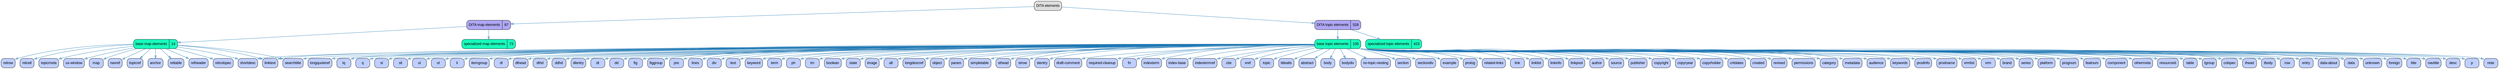 // DITA Topic and Map Stats
strict digraph {
				
  // Root node
  
	"DITA elements" [label ="DITA elements" fontname="Arial" shape="Mrecord" style="filled"  fillcolor="#DDDDDD"]
			
  // Other nodes
      
	"map elements" [label ="DITA map elements | 87" fontname="Arial" shape="Mrecord" style="filled"  fillcolor="#AFA7F4"]
         
	"baseMapElements" [label ="base map elements | 14" fontname="Arial" shape="Mrecord" style="filled"  fillcolor="#1AFABC"]
            
	"map" [label ="map" fontname="Arial" shape="Mrecord" style="filled"  fillcolor="#BFCFFF"]
            
	"navref" [label ="navref" fontname="Arial" shape="Mrecord" style="filled"  fillcolor="#BFCFFF"]
            
	"topicref" [label ="topicref" fontname="Arial" shape="Mrecord" style="filled"  fillcolor="#BFCFFF"]
            
	"anchor" [label ="anchor" fontname="Arial" shape="Mrecord" style="filled"  fillcolor="#BFCFFF"]
            
	"reltable" [label ="reltable" fontname="Arial" shape="Mrecord" style="filled"  fillcolor="#BFCFFF"]
            
	"relheader" [label ="relheader" fontname="Arial" shape="Mrecord" style="filled"  fillcolor="#BFCFFF"]
            
	"relcolspec" [label ="relcolspec" fontname="Arial" shape="Mrecord" style="filled"  fillcolor="#BFCFFF"]
            
	"relrow" [label ="relrow" fontname="Arial" shape="Mrecord" style="filled"  fillcolor="#BFCFFF"]
            
	"relcell" [label ="relcell" fontname="Arial" shape="Mrecord" style="filled"  fillcolor="#BFCFFF"]
            
	"topicmeta" [label ="topicmeta" fontname="Arial" shape="Mrecord" style="filled"  fillcolor="#BFCFFF"]
            
	"shortdesc" [label ="shortdesc" fontname="Arial" shape="Mrecord" style="filled"  fillcolor="#BFCFFF"]
            
	"linktext" [label ="linktext" fontname="Arial" shape="Mrecord" style="filled"  fillcolor="#BFCFFF"]
            
	"searchtitle" [label ="searchtitle" fontname="Arial" shape="Mrecord" style="filled"  fillcolor="#BFCFFF"]
            
	"ux-window" [label ="ux-window" fontname="Arial" shape="Mrecord" style="filled"  fillcolor="#BFCFFF"]
         
         
	"specializedMapElements" [label ="specialized map elements | 73" fontname="Arial" shape="Mrecord" style="filled"  fillcolor="#1AFABC"]
      
      
	"topic elements" [label ="DITA topic elements | 528" fontname="Arial" shape="Mrecord" style="filled"  fillcolor="#AFA7F4"]
         
	"baseTopicElements" [label ="base topic elements | 105" fontname="Arial" shape="Mrecord" style="filled"  fillcolor="#1AFABC"]
            
	"author" [label ="author" fontname="Arial" shape="Mrecord" style="filled"  fillcolor="#BFCFFF"]
            
	"source" [label ="source" fontname="Arial" shape="Mrecord" style="filled"  fillcolor="#BFCFFF"]
            
	"publisher" [label ="publisher" fontname="Arial" shape="Mrecord" style="filled"  fillcolor="#BFCFFF"]
            
	"copyright" [label ="copyright" fontname="Arial" shape="Mrecord" style="filled"  fillcolor="#BFCFFF"]
            
	"copyryear" [label ="copyryear" fontname="Arial" shape="Mrecord" style="filled"  fillcolor="#BFCFFF"]
            
	"copyrholder" [label ="copyrholder" fontname="Arial" shape="Mrecord" style="filled"  fillcolor="#BFCFFF"]
            
	"critdates" [label ="critdates" fontname="Arial" shape="Mrecord" style="filled"  fillcolor="#BFCFFF"]
            
	"created" [label ="created" fontname="Arial" shape="Mrecord" style="filled"  fillcolor="#BFCFFF"]
            
	"revised" [label ="revised" fontname="Arial" shape="Mrecord" style="filled"  fillcolor="#BFCFFF"]
            
	"permissions" [label ="permissions" fontname="Arial" shape="Mrecord" style="filled"  fillcolor="#BFCFFF"]
            
	"category" [label ="category" fontname="Arial" shape="Mrecord" style="filled"  fillcolor="#BFCFFF"]
            
	"metadata" [label ="metadata" fontname="Arial" shape="Mrecord" style="filled"  fillcolor="#BFCFFF"]
            
	"audience" [label ="audience" fontname="Arial" shape="Mrecord" style="filled"  fillcolor="#BFCFFF"]
            
	"keywords" [label ="keywords" fontname="Arial" shape="Mrecord" style="filled"  fillcolor="#BFCFFF"]
            
	"prodinfo" [label ="prodinfo" fontname="Arial" shape="Mrecord" style="filled"  fillcolor="#BFCFFF"]
            
	"prodname" [label ="prodname" fontname="Arial" shape="Mrecord" style="filled"  fillcolor="#BFCFFF"]
            
	"vrmlist" [label ="vrmlist" fontname="Arial" shape="Mrecord" style="filled"  fillcolor="#BFCFFF"]
            
	"vrm" [label ="vrm" fontname="Arial" shape="Mrecord" style="filled"  fillcolor="#BFCFFF"]
            
	"brand" [label ="brand" fontname="Arial" shape="Mrecord" style="filled"  fillcolor="#BFCFFF"]
            
	"series" [label ="series" fontname="Arial" shape="Mrecord" style="filled"  fillcolor="#BFCFFF"]
            
	"platform" [label ="platform" fontname="Arial" shape="Mrecord" style="filled"  fillcolor="#BFCFFF"]
            
	"prognum" [label ="prognum" fontname="Arial" shape="Mrecord" style="filled"  fillcolor="#BFCFFF"]
            
	"featnum" [label ="featnum" fontname="Arial" shape="Mrecord" style="filled"  fillcolor="#BFCFFF"]
            
	"component" [label ="component" fontname="Arial" shape="Mrecord" style="filled"  fillcolor="#BFCFFF"]
            
	"othermeta" [label ="othermeta" fontname="Arial" shape="Mrecord" style="filled"  fillcolor="#BFCFFF"]
            
	"resourceid" [label ="resourceid" fontname="Arial" shape="Mrecord" style="filled"  fillcolor="#BFCFFF"]
            
	"table" [label ="table" fontname="Arial" shape="Mrecord" style="filled"  fillcolor="#BFCFFF"]
            
	"tgroup" [label ="tgroup" fontname="Arial" shape="Mrecord" style="filled"  fillcolor="#BFCFFF"]
            
	"colspec" [label ="colspec" fontname="Arial" shape="Mrecord" style="filled"  fillcolor="#BFCFFF"]
            
	"thead" [label ="thead" fontname="Arial" shape="Mrecord" style="filled"  fillcolor="#BFCFFF"]
            
	"tbody" [label ="tbody" fontname="Arial" shape="Mrecord" style="filled"  fillcolor="#BFCFFF"]
            
	"row" [label ="row" fontname="Arial" shape="Mrecord" style="filled"  fillcolor="#BFCFFF"]
            
	"entry" [label ="entry" fontname="Arial" shape="Mrecord" style="filled"  fillcolor="#BFCFFF"]
            
	"data-about" [label ="data-about" fontname="Arial" shape="Mrecord" style="filled"  fillcolor="#BFCFFF"]
            
	"data" [label ="data" fontname="Arial" shape="Mrecord" style="filled"  fillcolor="#BFCFFF"]
            
	"unknown" [label ="unknown" fontname="Arial" shape="Mrecord" style="filled"  fillcolor="#BFCFFF"]
            
	"foreign" [label ="foreign" fontname="Arial" shape="Mrecord" style="filled"  fillcolor="#BFCFFF"]
            
	"title" [label ="title" fontname="Arial" shape="Mrecord" style="filled"  fillcolor="#BFCFFF"]
            
	"navtitle" [label ="navtitle" fontname="Arial" shape="Mrecord" style="filled"  fillcolor="#BFCFFF"]
            
	"desc" [label ="desc" fontname="Arial" shape="Mrecord" style="filled"  fillcolor="#BFCFFF"]
            
	"p" [label ="p" fontname="Arial" shape="Mrecord" style="filled"  fillcolor="#BFCFFF"]
            
	"note" [label ="note" fontname="Arial" shape="Mrecord" style="filled"  fillcolor="#BFCFFF"]
            
	"longquoteref" [label ="longquoteref" fontname="Arial" shape="Mrecord" style="filled"  fillcolor="#BFCFFF"]
            
	"lq" [label ="lq" fontname="Arial" shape="Mrecord" style="filled"  fillcolor="#BFCFFF"]
            
	"q" [label ="q" fontname="Arial" shape="Mrecord" style="filled"  fillcolor="#BFCFFF"]
            
	"sl" [label ="sl" fontname="Arial" shape="Mrecord" style="filled"  fillcolor="#BFCFFF"]
            
	"sli" [label ="sli" fontname="Arial" shape="Mrecord" style="filled"  fillcolor="#BFCFFF"]
            
	"ul" [label ="ul" fontname="Arial" shape="Mrecord" style="filled"  fillcolor="#BFCFFF"]
            
	"ol" [label ="ol" fontname="Arial" shape="Mrecord" style="filled"  fillcolor="#BFCFFF"]
            
	"li" [label ="li" fontname="Arial" shape="Mrecord" style="filled"  fillcolor="#BFCFFF"]
            
	"itemgroup" [label ="itemgroup" fontname="Arial" shape="Mrecord" style="filled"  fillcolor="#BFCFFF"]
            
	"dl" [label ="dl" fontname="Arial" shape="Mrecord" style="filled"  fillcolor="#BFCFFF"]
            
	"dlhead" [label ="dlhead" fontname="Arial" shape="Mrecord" style="filled"  fillcolor="#BFCFFF"]
            
	"dthd" [label ="dthd" fontname="Arial" shape="Mrecord" style="filled"  fillcolor="#BFCFFF"]
            
	"ddhd" [label ="ddhd" fontname="Arial" shape="Mrecord" style="filled"  fillcolor="#BFCFFF"]
            
	"dlentry" [label ="dlentry" fontname="Arial" shape="Mrecord" style="filled"  fillcolor="#BFCFFF"]
            
	"dt" [label ="dt" fontname="Arial" shape="Mrecord" style="filled"  fillcolor="#BFCFFF"]
            
	"dd" [label ="dd" fontname="Arial" shape="Mrecord" style="filled"  fillcolor="#BFCFFF"]
            
	"fig" [label ="fig" fontname="Arial" shape="Mrecord" style="filled"  fillcolor="#BFCFFF"]
            
	"figgroup" [label ="figgroup" fontname="Arial" shape="Mrecord" style="filled"  fillcolor="#BFCFFF"]
            
	"pre" [label ="pre" fontname="Arial" shape="Mrecord" style="filled"  fillcolor="#BFCFFF"]
            
	"lines" [label ="lines" fontname="Arial" shape="Mrecord" style="filled"  fillcolor="#BFCFFF"]
            
	"div" [label ="div" fontname="Arial" shape="Mrecord" style="filled"  fillcolor="#BFCFFF"]
            
	"text" [label ="text" fontname="Arial" shape="Mrecord" style="filled"  fillcolor="#BFCFFF"]
            
	"keyword" [label ="keyword" fontname="Arial" shape="Mrecord" style="filled"  fillcolor="#BFCFFF"]
            
	"term" [label ="term" fontname="Arial" shape="Mrecord" style="filled"  fillcolor="#BFCFFF"]
            
	"ph" [label ="ph" fontname="Arial" shape="Mrecord" style="filled"  fillcolor="#BFCFFF"]
            
	"tm" [label ="tm" fontname="Arial" shape="Mrecord" style="filled"  fillcolor="#BFCFFF"]
            
	"boolean" [label ="boolean" fontname="Arial" shape="Mrecord" style="filled"  fillcolor="#BFCFFF"]
            
	"state" [label ="state" fontname="Arial" shape="Mrecord" style="filled"  fillcolor="#BFCFFF"]
            
	"image" [label ="image" fontname="Arial" shape="Mrecord" style="filled"  fillcolor="#BFCFFF"]
            
	"alt" [label ="alt" fontname="Arial" shape="Mrecord" style="filled"  fillcolor="#BFCFFF"]
            
	"longdescref" [label ="longdescref" fontname="Arial" shape="Mrecord" style="filled"  fillcolor="#BFCFFF"]
            
	"object" [label ="object" fontname="Arial" shape="Mrecord" style="filled"  fillcolor="#BFCFFF"]
            
	"param" [label ="param" fontname="Arial" shape="Mrecord" style="filled"  fillcolor="#BFCFFF"]
            
	"simpletable" [label ="simpletable" fontname="Arial" shape="Mrecord" style="filled"  fillcolor="#BFCFFF"]
            
	"sthead" [label ="sthead" fontname="Arial" shape="Mrecord" style="filled"  fillcolor="#BFCFFF"]
            
	"strow" [label ="strow" fontname="Arial" shape="Mrecord" style="filled"  fillcolor="#BFCFFF"]
            
	"stentry" [label ="stentry" fontname="Arial" shape="Mrecord" style="filled"  fillcolor="#BFCFFF"]
            
	"draft-comment" [label ="draft-comment" fontname="Arial" shape="Mrecord" style="filled"  fillcolor="#BFCFFF"]
            
	"required-cleanup" [label ="required-cleanup" fontname="Arial" shape="Mrecord" style="filled"  fillcolor="#BFCFFF"]
            
	"fn" [label ="fn" fontname="Arial" shape="Mrecord" style="filled"  fillcolor="#BFCFFF"]
            
	"indexterm" [label ="indexterm" fontname="Arial" shape="Mrecord" style="filled"  fillcolor="#BFCFFF"]
            
	"index-base" [label ="index-base" fontname="Arial" shape="Mrecord" style="filled"  fillcolor="#BFCFFF"]
            
	"indextermref" [label ="indextermref" fontname="Arial" shape="Mrecord" style="filled"  fillcolor="#BFCFFF"]
            
	"cite" [label ="cite" fontname="Arial" shape="Mrecord" style="filled"  fillcolor="#BFCFFF"]
            
	"xref" [label ="xref" fontname="Arial" shape="Mrecord" style="filled"  fillcolor="#BFCFFF"]
            
	"topic" [label ="topic" fontname="Arial" shape="Mrecord" style="filled"  fillcolor="#BFCFFF"]
            
	"titlealts" [label ="titlealts" fontname="Arial" shape="Mrecord" style="filled"  fillcolor="#BFCFFF"]
            
	"searchtitle" [label ="searchtitle" fontname="Arial" shape="Mrecord" style="filled"  fillcolor="#BFCFFF"]
            
	"shortdesc" [label ="shortdesc" fontname="Arial" shape="Mrecord" style="filled"  fillcolor="#BFCFFF"]
            
	"abstract" [label ="abstract" fontname="Arial" shape="Mrecord" style="filled"  fillcolor="#BFCFFF"]
            
	"body" [label ="body" fontname="Arial" shape="Mrecord" style="filled"  fillcolor="#BFCFFF"]
            
	"bodydiv" [label ="bodydiv" fontname="Arial" shape="Mrecord" style="filled"  fillcolor="#BFCFFF"]
            
	"no-topic-nesting" [label ="no-topic-nesting" fontname="Arial" shape="Mrecord" style="filled"  fillcolor="#BFCFFF"]
            
	"section" [label ="section" fontname="Arial" shape="Mrecord" style="filled"  fillcolor="#BFCFFF"]
            
	"sectiondiv" [label ="sectiondiv" fontname="Arial" shape="Mrecord" style="filled"  fillcolor="#BFCFFF"]
            
	"example" [label ="example" fontname="Arial" shape="Mrecord" style="filled"  fillcolor="#BFCFFF"]
            
	"prolog" [label ="prolog" fontname="Arial" shape="Mrecord" style="filled"  fillcolor="#BFCFFF"]
            
	"related-links" [label ="related-links" fontname="Arial" shape="Mrecord" style="filled"  fillcolor="#BFCFFF"]
            
	"link" [label ="link" fontname="Arial" shape="Mrecord" style="filled"  fillcolor="#BFCFFF"]
            
	"linktext" [label ="linktext" fontname="Arial" shape="Mrecord" style="filled"  fillcolor="#BFCFFF"]
            
	"linklist" [label ="linklist" fontname="Arial" shape="Mrecord" style="filled"  fillcolor="#BFCFFF"]
            
	"linkinfo" [label ="linkinfo" fontname="Arial" shape="Mrecord" style="filled"  fillcolor="#BFCFFF"]
            
	"linkpool" [label ="linkpool" fontname="Arial" shape="Mrecord" style="filled"  fillcolor="#BFCFFF"]
         
         
	"specializedTopic" [label ="specialized topic elements | 423" fontname="Arial" shape="Mrecord" style="filled"  fillcolor="#1AFABC"]
      
   
  // Edges
      
	"DITA elements" -> "map elements" [fillcolor="#a6cee3" color="#1f78b4"]
         
	"map elements" -> "baseMapElements" [fillcolor="#a6cee3" color="#1f78b4"]
            
	"baseMapElements" -> "map" [fillcolor="#a6cee3" color="#1f78b4"]
            
	"baseMapElements" -> "navref" [fillcolor="#a6cee3" color="#1f78b4"]
            
	"baseMapElements" -> "topicref" [fillcolor="#a6cee3" color="#1f78b4"]
            
	"baseMapElements" -> "anchor" [fillcolor="#a6cee3" color="#1f78b4"]
            
	"baseMapElements" -> "reltable" [fillcolor="#a6cee3" color="#1f78b4"]
            
	"baseMapElements" -> "relheader" [fillcolor="#a6cee3" color="#1f78b4"]
            
	"baseMapElements" -> "relcolspec" [fillcolor="#a6cee3" color="#1f78b4"]
            
	"baseMapElements" -> "relrow" [fillcolor="#a6cee3" color="#1f78b4"]
            
	"baseMapElements" -> "relcell" [fillcolor="#a6cee3" color="#1f78b4"]
            
	"baseMapElements" -> "topicmeta" [fillcolor="#a6cee3" color="#1f78b4"]
            
	"baseMapElements" -> "shortdesc" [fillcolor="#a6cee3" color="#1f78b4"]
            
	"baseMapElements" -> "linktext" [fillcolor="#a6cee3" color="#1f78b4"]
            
	"baseMapElements" -> "searchtitle" [fillcolor="#a6cee3" color="#1f78b4"]
            
	"baseMapElements" -> "ux-window" [fillcolor="#a6cee3" color="#1f78b4"]
         
         
	"map elements" -> "specializedMapElements" [fillcolor="#a6cee3" color="#1f78b4"]
      
      
	"DITA elements" -> "topic elements" [fillcolor="#a6cee3" color="#1f78b4"]
         
	"topic elements" -> "baseTopicElements" [fillcolor="#a6cee3" color="#1f78b4"]
            
	"baseTopicElements" -> "author" [fillcolor="#a6cee3" color="#1f78b4"]
            
	"baseTopicElements" -> "source" [fillcolor="#a6cee3" color="#1f78b4"]
            
	"baseTopicElements" -> "publisher" [fillcolor="#a6cee3" color="#1f78b4"]
            
	"baseTopicElements" -> "copyright" [fillcolor="#a6cee3" color="#1f78b4"]
            
	"baseTopicElements" -> "copyryear" [fillcolor="#a6cee3" color="#1f78b4"]
            
	"baseTopicElements" -> "copyrholder" [fillcolor="#a6cee3" color="#1f78b4"]
            
	"baseTopicElements" -> "critdates" [fillcolor="#a6cee3" color="#1f78b4"]
            
	"baseTopicElements" -> "created" [fillcolor="#a6cee3" color="#1f78b4"]
            
	"baseTopicElements" -> "revised" [fillcolor="#a6cee3" color="#1f78b4"]
            
	"baseTopicElements" -> "permissions" [fillcolor="#a6cee3" color="#1f78b4"]
            
	"baseTopicElements" -> "category" [fillcolor="#a6cee3" color="#1f78b4"]
            
	"baseTopicElements" -> "metadata" [fillcolor="#a6cee3" color="#1f78b4"]
            
	"baseTopicElements" -> "audience" [fillcolor="#a6cee3" color="#1f78b4"]
            
	"baseTopicElements" -> "keywords" [fillcolor="#a6cee3" color="#1f78b4"]
            
	"baseTopicElements" -> "prodinfo" [fillcolor="#a6cee3" color="#1f78b4"]
            
	"baseTopicElements" -> "prodname" [fillcolor="#a6cee3" color="#1f78b4"]
            
	"baseTopicElements" -> "vrmlist" [fillcolor="#a6cee3" color="#1f78b4"]
            
	"baseTopicElements" -> "vrm" [fillcolor="#a6cee3" color="#1f78b4"]
            
	"baseTopicElements" -> "brand" [fillcolor="#a6cee3" color="#1f78b4"]
            
	"baseTopicElements" -> "series" [fillcolor="#a6cee3" color="#1f78b4"]
            
	"baseTopicElements" -> "platform" [fillcolor="#a6cee3" color="#1f78b4"]
            
	"baseTopicElements" -> "prognum" [fillcolor="#a6cee3" color="#1f78b4"]
            
	"baseTopicElements" -> "featnum" [fillcolor="#a6cee3" color="#1f78b4"]
            
	"baseTopicElements" -> "component" [fillcolor="#a6cee3" color="#1f78b4"]
            
	"baseTopicElements" -> "othermeta" [fillcolor="#a6cee3" color="#1f78b4"]
            
	"baseTopicElements" -> "resourceid" [fillcolor="#a6cee3" color="#1f78b4"]
            
	"baseTopicElements" -> "table" [fillcolor="#a6cee3" color="#1f78b4"]
            
	"baseTopicElements" -> "tgroup" [fillcolor="#a6cee3" color="#1f78b4"]
            
	"baseTopicElements" -> "colspec" [fillcolor="#a6cee3" color="#1f78b4"]
            
	"baseTopicElements" -> "thead" [fillcolor="#a6cee3" color="#1f78b4"]
            
	"baseTopicElements" -> "tbody" [fillcolor="#a6cee3" color="#1f78b4"]
            
	"baseTopicElements" -> "row" [fillcolor="#a6cee3" color="#1f78b4"]
            
	"baseTopicElements" -> "entry" [fillcolor="#a6cee3" color="#1f78b4"]
            
	"baseTopicElements" -> "data-about" [fillcolor="#a6cee3" color="#1f78b4"]
            
	"baseTopicElements" -> "data" [fillcolor="#a6cee3" color="#1f78b4"]
            
	"baseTopicElements" -> "unknown" [fillcolor="#a6cee3" color="#1f78b4"]
            
	"baseTopicElements" -> "foreign" [fillcolor="#a6cee3" color="#1f78b4"]
            
	"baseTopicElements" -> "title" [fillcolor="#a6cee3" color="#1f78b4"]
            
	"baseTopicElements" -> "navtitle" [fillcolor="#a6cee3" color="#1f78b4"]
            
	"baseTopicElements" -> "desc" [fillcolor="#a6cee3" color="#1f78b4"]
            
	"baseTopicElements" -> "p" [fillcolor="#a6cee3" color="#1f78b4"]
            
	"baseTopicElements" -> "note" [fillcolor="#a6cee3" color="#1f78b4"]
            
	"baseTopicElements" -> "longquoteref" [fillcolor="#a6cee3" color="#1f78b4"]
            
	"baseTopicElements" -> "lq" [fillcolor="#a6cee3" color="#1f78b4"]
            
	"baseTopicElements" -> "q" [fillcolor="#a6cee3" color="#1f78b4"]
            
	"baseTopicElements" -> "sl" [fillcolor="#a6cee3" color="#1f78b4"]
            
	"baseTopicElements" -> "sli" [fillcolor="#a6cee3" color="#1f78b4"]
            
	"baseTopicElements" -> "ul" [fillcolor="#a6cee3" color="#1f78b4"]
            
	"baseTopicElements" -> "ol" [fillcolor="#a6cee3" color="#1f78b4"]
            
	"baseTopicElements" -> "li" [fillcolor="#a6cee3" color="#1f78b4"]
            
	"baseTopicElements" -> "itemgroup" [fillcolor="#a6cee3" color="#1f78b4"]
            
	"baseTopicElements" -> "dl" [fillcolor="#a6cee3" color="#1f78b4"]
            
	"baseTopicElements" -> "dlhead" [fillcolor="#a6cee3" color="#1f78b4"]
            
	"baseTopicElements" -> "dthd" [fillcolor="#a6cee3" color="#1f78b4"]
            
	"baseTopicElements" -> "ddhd" [fillcolor="#a6cee3" color="#1f78b4"]
            
	"baseTopicElements" -> "dlentry" [fillcolor="#a6cee3" color="#1f78b4"]
            
	"baseTopicElements" -> "dt" [fillcolor="#a6cee3" color="#1f78b4"]
            
	"baseTopicElements" -> "dd" [fillcolor="#a6cee3" color="#1f78b4"]
            
	"baseTopicElements" -> "fig" [fillcolor="#a6cee3" color="#1f78b4"]
            
	"baseTopicElements" -> "figgroup" [fillcolor="#a6cee3" color="#1f78b4"]
            
	"baseTopicElements" -> "pre" [fillcolor="#a6cee3" color="#1f78b4"]
            
	"baseTopicElements" -> "lines" [fillcolor="#a6cee3" color="#1f78b4"]
            
	"baseTopicElements" -> "div" [fillcolor="#a6cee3" color="#1f78b4"]
            
	"baseTopicElements" -> "text" [fillcolor="#a6cee3" color="#1f78b4"]
            
	"baseTopicElements" -> "keyword" [fillcolor="#a6cee3" color="#1f78b4"]
            
	"baseTopicElements" -> "term" [fillcolor="#a6cee3" color="#1f78b4"]
            
	"baseTopicElements" -> "ph" [fillcolor="#a6cee3" color="#1f78b4"]
            
	"baseTopicElements" -> "tm" [fillcolor="#a6cee3" color="#1f78b4"]
            
	"baseTopicElements" -> "boolean" [fillcolor="#a6cee3" color="#1f78b4"]
            
	"baseTopicElements" -> "state" [fillcolor="#a6cee3" color="#1f78b4"]
            
	"baseTopicElements" -> "image" [fillcolor="#a6cee3" color="#1f78b4"]
            
	"baseTopicElements" -> "alt" [fillcolor="#a6cee3" color="#1f78b4"]
            
	"baseTopicElements" -> "longdescref" [fillcolor="#a6cee3" color="#1f78b4"]
            
	"baseTopicElements" -> "object" [fillcolor="#a6cee3" color="#1f78b4"]
            
	"baseTopicElements" -> "param" [fillcolor="#a6cee3" color="#1f78b4"]
            
	"baseTopicElements" -> "simpletable" [fillcolor="#a6cee3" color="#1f78b4"]
            
	"baseTopicElements" -> "sthead" [fillcolor="#a6cee3" color="#1f78b4"]
            
	"baseTopicElements" -> "strow" [fillcolor="#a6cee3" color="#1f78b4"]
            
	"baseTopicElements" -> "stentry" [fillcolor="#a6cee3" color="#1f78b4"]
            
	"baseTopicElements" -> "draft-comment" [fillcolor="#a6cee3" color="#1f78b4"]
            
	"baseTopicElements" -> "required-cleanup" [fillcolor="#a6cee3" color="#1f78b4"]
            
	"baseTopicElements" -> "fn" [fillcolor="#a6cee3" color="#1f78b4"]
            
	"baseTopicElements" -> "indexterm" [fillcolor="#a6cee3" color="#1f78b4"]
            
	"baseTopicElements" -> "index-base" [fillcolor="#a6cee3" color="#1f78b4"]
            
	"baseTopicElements" -> "indextermref" [fillcolor="#a6cee3" color="#1f78b4"]
            
	"baseTopicElements" -> "cite" [fillcolor="#a6cee3" color="#1f78b4"]
            
	"baseTopicElements" -> "xref" [fillcolor="#a6cee3" color="#1f78b4"]
            
	"baseTopicElements" -> "topic" [fillcolor="#a6cee3" color="#1f78b4"]
            
	"baseTopicElements" -> "titlealts" [fillcolor="#a6cee3" color="#1f78b4"]
            
	"baseTopicElements" -> "searchtitle" [fillcolor="#a6cee3" color="#1f78b4"]
            
	"baseTopicElements" -> "shortdesc" [fillcolor="#a6cee3" color="#1f78b4"]
            
	"baseTopicElements" -> "abstract" [fillcolor="#a6cee3" color="#1f78b4"]
            
	"baseTopicElements" -> "body" [fillcolor="#a6cee3" color="#1f78b4"]
            
	"baseTopicElements" -> "bodydiv" [fillcolor="#a6cee3" color="#1f78b4"]
            
	"baseTopicElements" -> "no-topic-nesting" [fillcolor="#a6cee3" color="#1f78b4"]
            
	"baseTopicElements" -> "section" [fillcolor="#a6cee3" color="#1f78b4"]
            
	"baseTopicElements" -> "sectiondiv" [fillcolor="#a6cee3" color="#1f78b4"]
            
	"baseTopicElements" -> "example" [fillcolor="#a6cee3" color="#1f78b4"]
            
	"baseTopicElements" -> "prolog" [fillcolor="#a6cee3" color="#1f78b4"]
            
	"baseTopicElements" -> "related-links" [fillcolor="#a6cee3" color="#1f78b4"]
            
	"baseTopicElements" -> "link" [fillcolor="#a6cee3" color="#1f78b4"]
            
	"baseTopicElements" -> "linktext" [fillcolor="#a6cee3" color="#1f78b4"]
            
	"baseTopicElements" -> "linklist" [fillcolor="#a6cee3" color="#1f78b4"]
            
	"baseTopicElements" -> "linkinfo" [fillcolor="#a6cee3" color="#1f78b4"]
            
	"baseTopicElements" -> "linkpool" [fillcolor="#a6cee3" color="#1f78b4"]
         
         
	"topic elements" -> "specializedTopic" [fillcolor="#a6cee3" color="#1f78b4"]
      
   }